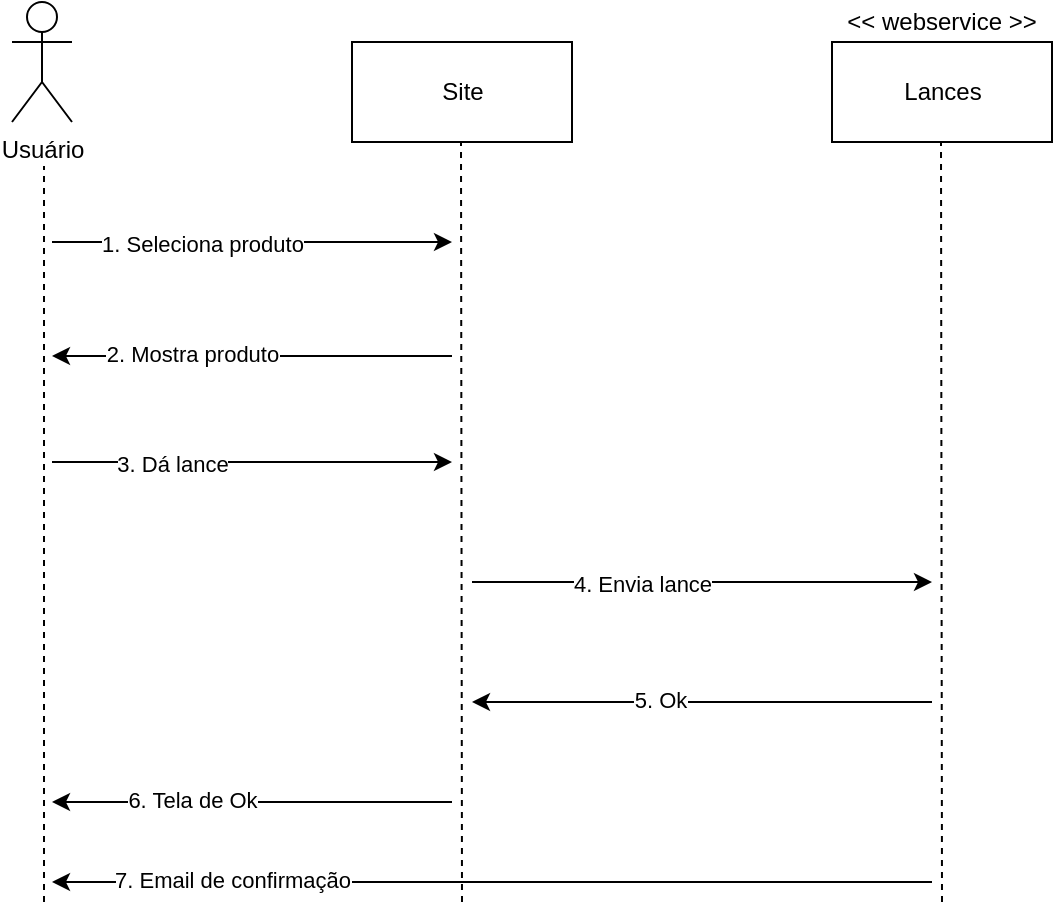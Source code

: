 <mxfile version="14.5.6" type="google"><diagram id="TpX94kEh2CFAlzUbWdNq" name="Page-1"><mxGraphModel dx="868" dy="482" grid="1" gridSize="10" guides="1" tooltips="1" connect="1" arrows="1" fold="1" page="1" pageScale="1" pageWidth="827" pageHeight="1169" math="0" shadow="0"><root><mxCell id="0"/><mxCell id="1" parent="0"/><mxCell id="ZVgtkNycDguQS2pY9Pf1-1" value="Usuário" style="shape=umlActor;verticalLabelPosition=bottom;verticalAlign=top;html=1;" vertex="1" parent="1"><mxGeometry x="100" y="20" width="30" height="60" as="geometry"/></mxCell><mxCell id="ZVgtkNycDguQS2pY9Pf1-2" value="Site" style="html=1;" vertex="1" parent="1"><mxGeometry x="270" y="40" width="110" height="50" as="geometry"/></mxCell><mxCell id="ZVgtkNycDguQS2pY9Pf1-3" value="Lances" style="html=1;" vertex="1" parent="1"><mxGeometry x="510" y="40" width="110" height="50" as="geometry"/></mxCell><mxCell id="ZVgtkNycDguQS2pY9Pf1-4" value="&amp;lt;&amp;lt; webservice &amp;gt;&amp;gt;" style="text;html=1;strokeColor=none;fillColor=none;align=center;verticalAlign=middle;whiteSpace=wrap;rounded=0;" vertex="1" parent="1"><mxGeometry x="510" y="20" width="110" height="20" as="geometry"/></mxCell><mxCell id="ZVgtkNycDguQS2pY9Pf1-5" value="" style="endArrow=none;dashed=1;html=1;" edge="1" parent="1"><mxGeometry width="50" height="50" relative="1" as="geometry"><mxPoint x="116" y="470" as="sourcePoint"/><mxPoint x="116" y="102" as="targetPoint"/></mxGeometry></mxCell><mxCell id="ZVgtkNycDguQS2pY9Pf1-6" value="" style="endArrow=none;dashed=1;html=1;" edge="1" parent="1"><mxGeometry width="50" height="50" relative="1" as="geometry"><mxPoint x="325" y="470" as="sourcePoint"/><mxPoint x="324.5" y="90" as="targetPoint"/></mxGeometry></mxCell><mxCell id="ZVgtkNycDguQS2pY9Pf1-7" value="" style="endArrow=none;dashed=1;html=1;" edge="1" parent="1"><mxGeometry width="50" height="50" relative="1" as="geometry"><mxPoint x="565" y="470" as="sourcePoint"/><mxPoint x="564.5" y="90" as="targetPoint"/></mxGeometry></mxCell><mxCell id="ZVgtkNycDguQS2pY9Pf1-10" value="" style="endArrow=classic;html=1;" edge="1" parent="1"><mxGeometry width="50" height="50" relative="1" as="geometry"><mxPoint x="120" y="140" as="sourcePoint"/><mxPoint x="320" y="140" as="targetPoint"/></mxGeometry></mxCell><mxCell id="ZVgtkNycDguQS2pY9Pf1-11" value="1. Seleciona produto" style="edgeLabel;html=1;align=center;verticalAlign=middle;resizable=0;points=[];" vertex="1" connectable="0" parent="ZVgtkNycDguQS2pY9Pf1-10"><mxGeometry x="-0.571" y="-1" relative="1" as="geometry"><mxPoint x="32" as="offset"/></mxGeometry></mxCell><mxCell id="ZVgtkNycDguQS2pY9Pf1-12" value="" style="endArrow=classic;html=1;" edge="1" parent="1"><mxGeometry width="50" height="50" relative="1" as="geometry"><mxPoint x="320" y="197" as="sourcePoint"/><mxPoint x="120" y="197" as="targetPoint"/></mxGeometry></mxCell><mxCell id="ZVgtkNycDguQS2pY9Pf1-13" value="2. Mostra produto" style="edgeLabel;html=1;align=center;verticalAlign=middle;resizable=0;points=[];" vertex="1" connectable="0" parent="ZVgtkNycDguQS2pY9Pf1-12"><mxGeometry x="-0.571" y="-1" relative="1" as="geometry"><mxPoint x="-87" as="offset"/></mxGeometry></mxCell><mxCell id="ZVgtkNycDguQS2pY9Pf1-14" value="" style="endArrow=classic;html=1;" edge="1" parent="1"><mxGeometry width="50" height="50" relative="1" as="geometry"><mxPoint x="120" y="250" as="sourcePoint"/><mxPoint x="320" y="250" as="targetPoint"/></mxGeometry></mxCell><mxCell id="ZVgtkNycDguQS2pY9Pf1-15" value="3. Dá lance" style="edgeLabel;html=1;align=center;verticalAlign=middle;resizable=0;points=[];" vertex="1" connectable="0" parent="ZVgtkNycDguQS2pY9Pf1-14"><mxGeometry x="-0.571" y="-1" relative="1" as="geometry"><mxPoint x="17" as="offset"/></mxGeometry></mxCell><mxCell id="ZVgtkNycDguQS2pY9Pf1-16" value="" style="endArrow=classic;html=1;" edge="1" parent="1"><mxGeometry width="50" height="50" relative="1" as="geometry"><mxPoint x="330" y="310" as="sourcePoint"/><mxPoint x="560" y="310" as="targetPoint"/></mxGeometry></mxCell><mxCell id="ZVgtkNycDguQS2pY9Pf1-17" value="4. Envia lance" style="edgeLabel;html=1;align=center;verticalAlign=middle;resizable=0;points=[];" vertex="1" connectable="0" parent="ZVgtkNycDguQS2pY9Pf1-16"><mxGeometry x="-0.571" y="-1" relative="1" as="geometry"><mxPoint x="35" as="offset"/></mxGeometry></mxCell><mxCell id="ZVgtkNycDguQS2pY9Pf1-18" value="" style="endArrow=classic;html=1;" edge="1" parent="1"><mxGeometry width="50" height="50" relative="1" as="geometry"><mxPoint x="560" y="370" as="sourcePoint"/><mxPoint x="330" y="370" as="targetPoint"/></mxGeometry></mxCell><mxCell id="ZVgtkNycDguQS2pY9Pf1-19" value="5. Ok" style="edgeLabel;html=1;align=center;verticalAlign=middle;resizable=0;points=[];" vertex="1" connectable="0" parent="ZVgtkNycDguQS2pY9Pf1-18"><mxGeometry x="-0.571" y="-1" relative="1" as="geometry"><mxPoint x="-87" as="offset"/></mxGeometry></mxCell><mxCell id="ZVgtkNycDguQS2pY9Pf1-20" value="" style="endArrow=classic;html=1;" edge="1" parent="1"><mxGeometry width="50" height="50" relative="1" as="geometry"><mxPoint x="320" y="420" as="sourcePoint"/><mxPoint x="120" y="420" as="targetPoint"/></mxGeometry></mxCell><mxCell id="ZVgtkNycDguQS2pY9Pf1-21" value="6. Tela de Ok" style="edgeLabel;html=1;align=center;verticalAlign=middle;resizable=0;points=[];" vertex="1" connectable="0" parent="ZVgtkNycDguQS2pY9Pf1-20"><mxGeometry x="-0.571" y="-1" relative="1" as="geometry"><mxPoint x="-87" as="offset"/></mxGeometry></mxCell><mxCell id="ZVgtkNycDguQS2pY9Pf1-22" value="" style="endArrow=classic;html=1;" edge="1" parent="1"><mxGeometry width="50" height="50" relative="1" as="geometry"><mxPoint x="560" y="460" as="sourcePoint"/><mxPoint x="120" y="460" as="targetPoint"/></mxGeometry></mxCell><mxCell id="ZVgtkNycDguQS2pY9Pf1-23" value="7. Email de confirmação" style="edgeLabel;html=1;align=center;verticalAlign=middle;resizable=0;points=[];" vertex="1" connectable="0" parent="ZVgtkNycDguQS2pY9Pf1-22"><mxGeometry x="-0.571" y="-1" relative="1" as="geometry"><mxPoint x="-256" as="offset"/></mxGeometry></mxCell></root></mxGraphModel></diagram></mxfile>